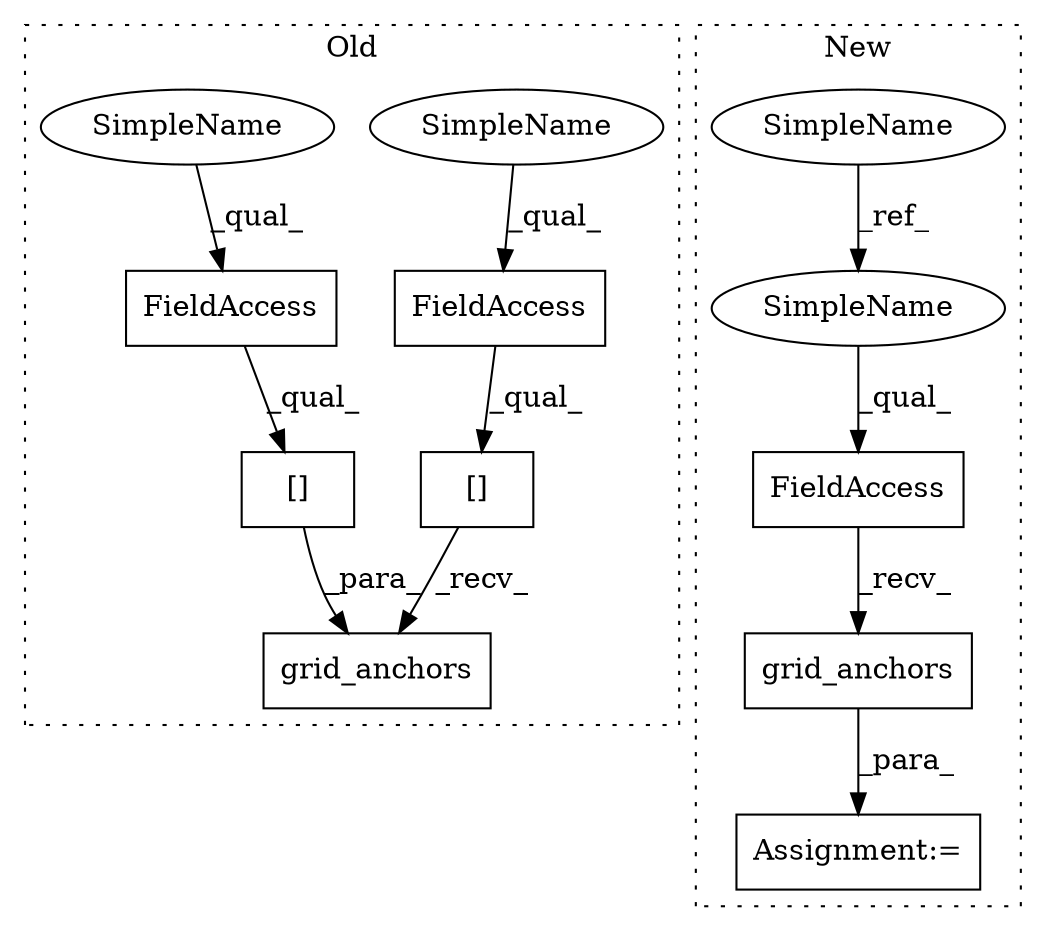 digraph G {
subgraph cluster0 {
1 [label="[]" a="2" s="9831,9855" l="23,1" shape="box"];
3 [label="grid_anchors" a="32" s="9857,9916" l="13,1" shape="box"];
4 [label="[]" a="2" s="9887,9908" l="20,1" shape="box"];
5 [label="FieldAccess" a="22" s="9887" l="19" shape="box"];
8 [label="FieldAccess" a="22" s="9831" l="22" shape="box"];
11 [label="SimpleName" a="42" s="9831" l="4" shape="ellipse"];
12 [label="SimpleName" a="42" s="9887" l="4" shape="ellipse"];
label = "Old";
style="dotted";
}
subgraph cluster1 {
2 [label="grid_anchors" a="32" s="8454,8487" l="13,1" shape="box"];
6 [label="FieldAccess" a="22" s="8425" l="28" shape="box"];
7 [label="SimpleName" a="42" s="7884" l="4" shape="ellipse"];
9 [label="Assignment:=" a="7" s="8424" l="1" shape="box"];
10 [label="SimpleName" a="42" s="8425" l="4" shape="ellipse"];
label = "New";
style="dotted";
}
1 -> 3 [label="_recv_"];
2 -> 9 [label="_para_"];
4 -> 3 [label="_para_"];
5 -> 4 [label="_qual_"];
6 -> 2 [label="_recv_"];
7 -> 10 [label="_ref_"];
8 -> 1 [label="_qual_"];
10 -> 6 [label="_qual_"];
11 -> 8 [label="_qual_"];
12 -> 5 [label="_qual_"];
}